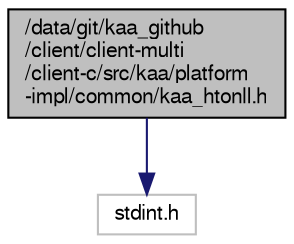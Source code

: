 digraph "/data/git/kaa_github/client/client-multi/client-c/src/kaa/platform-impl/common/kaa_htonll.h"
{
  bgcolor="transparent";
  edge [fontname="FreeSans",fontsize="10",labelfontname="FreeSans",labelfontsize="10"];
  node [fontname="FreeSans",fontsize="10",shape=record];
  Node1 [label="/data/git/kaa_github\l/client/client-multi\l/client-c/src/kaa/platform\l-impl/common/kaa_htonll.h",height=0.2,width=0.4,color="black", fillcolor="grey75", style="filled" fontcolor="black"];
  Node1 -> Node2 [color="midnightblue",fontsize="10",style="solid",fontname="FreeSans"];
  Node2 [label="stdint.h",height=0.2,width=0.4,color="grey75"];
}
